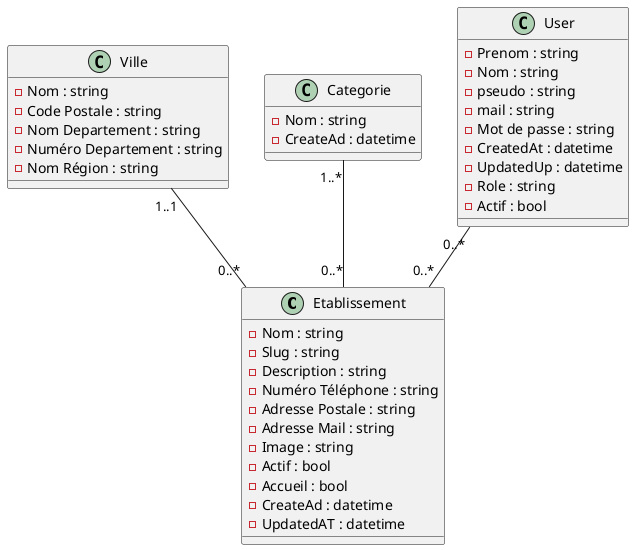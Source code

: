 @startuml
'https://plantuml.com/class-diagram


class Etablissement {
-Nom : string
-Slug : string
-Description : string
-Numéro Téléphone : string
-Adresse Postale : string
-Adresse Mail : string
-Image : string
-Actif : bool
-Accueil : bool
-CreateAd : datetime
-UpdatedAT : datetime

}

class Ville {
-Nom : string
-Code Postale : string
-Nom Departement : string
-Numéro Departement : string
-Nom Région : string

}

class Categorie {
-Nom : string
-CreateAd : datetime
}

class User {
-Prenom : string
-Nom : string
-pseudo : string
-mail : string
-Mot de passe : string
-CreatedAt : datetime
-UpdatedUp : datetime
-Role : string
-Actif : bool

}
User "0..*"--"0..*" Etablissement
Ville "1..1"--"0..*" Etablissement
Categorie "1..*"--"0..*" Etablissement

@enduml